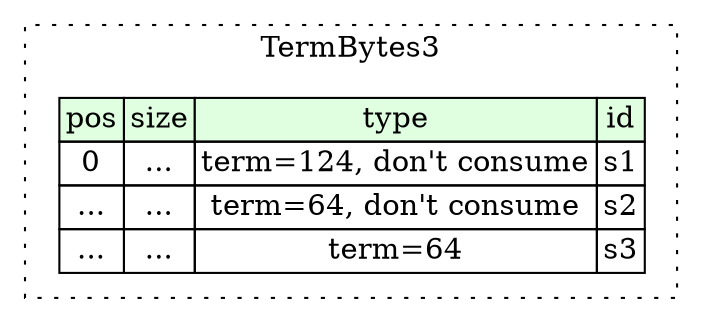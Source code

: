 digraph {
	rankdir=LR;
	node [shape=plaintext];
	subgraph cluster__term_bytes3 {
		label="TermBytes3";
		graph[style=dotted];

		term_bytes3__seq [label=<<TABLE BORDER="0" CELLBORDER="1" CELLSPACING="0">
			<TR><TD BGCOLOR="#E0FFE0">pos</TD><TD BGCOLOR="#E0FFE0">size</TD><TD BGCOLOR="#E0FFE0">type</TD><TD BGCOLOR="#E0FFE0">id</TD></TR>
			<TR><TD PORT="s1_pos">0</TD><TD PORT="s1_size">...</TD><TD>term=124, don't consume</TD><TD PORT="s1_type">s1</TD></TR>
			<TR><TD PORT="s2_pos">...</TD><TD PORT="s2_size">...</TD><TD>term=64, don't consume</TD><TD PORT="s2_type">s2</TD></TR>
			<TR><TD PORT="s3_pos">...</TD><TD PORT="s3_size">...</TD><TD>term=64</TD><TD PORT="s3_type">s3</TD></TR>
		</TABLE>>];
	}
}
